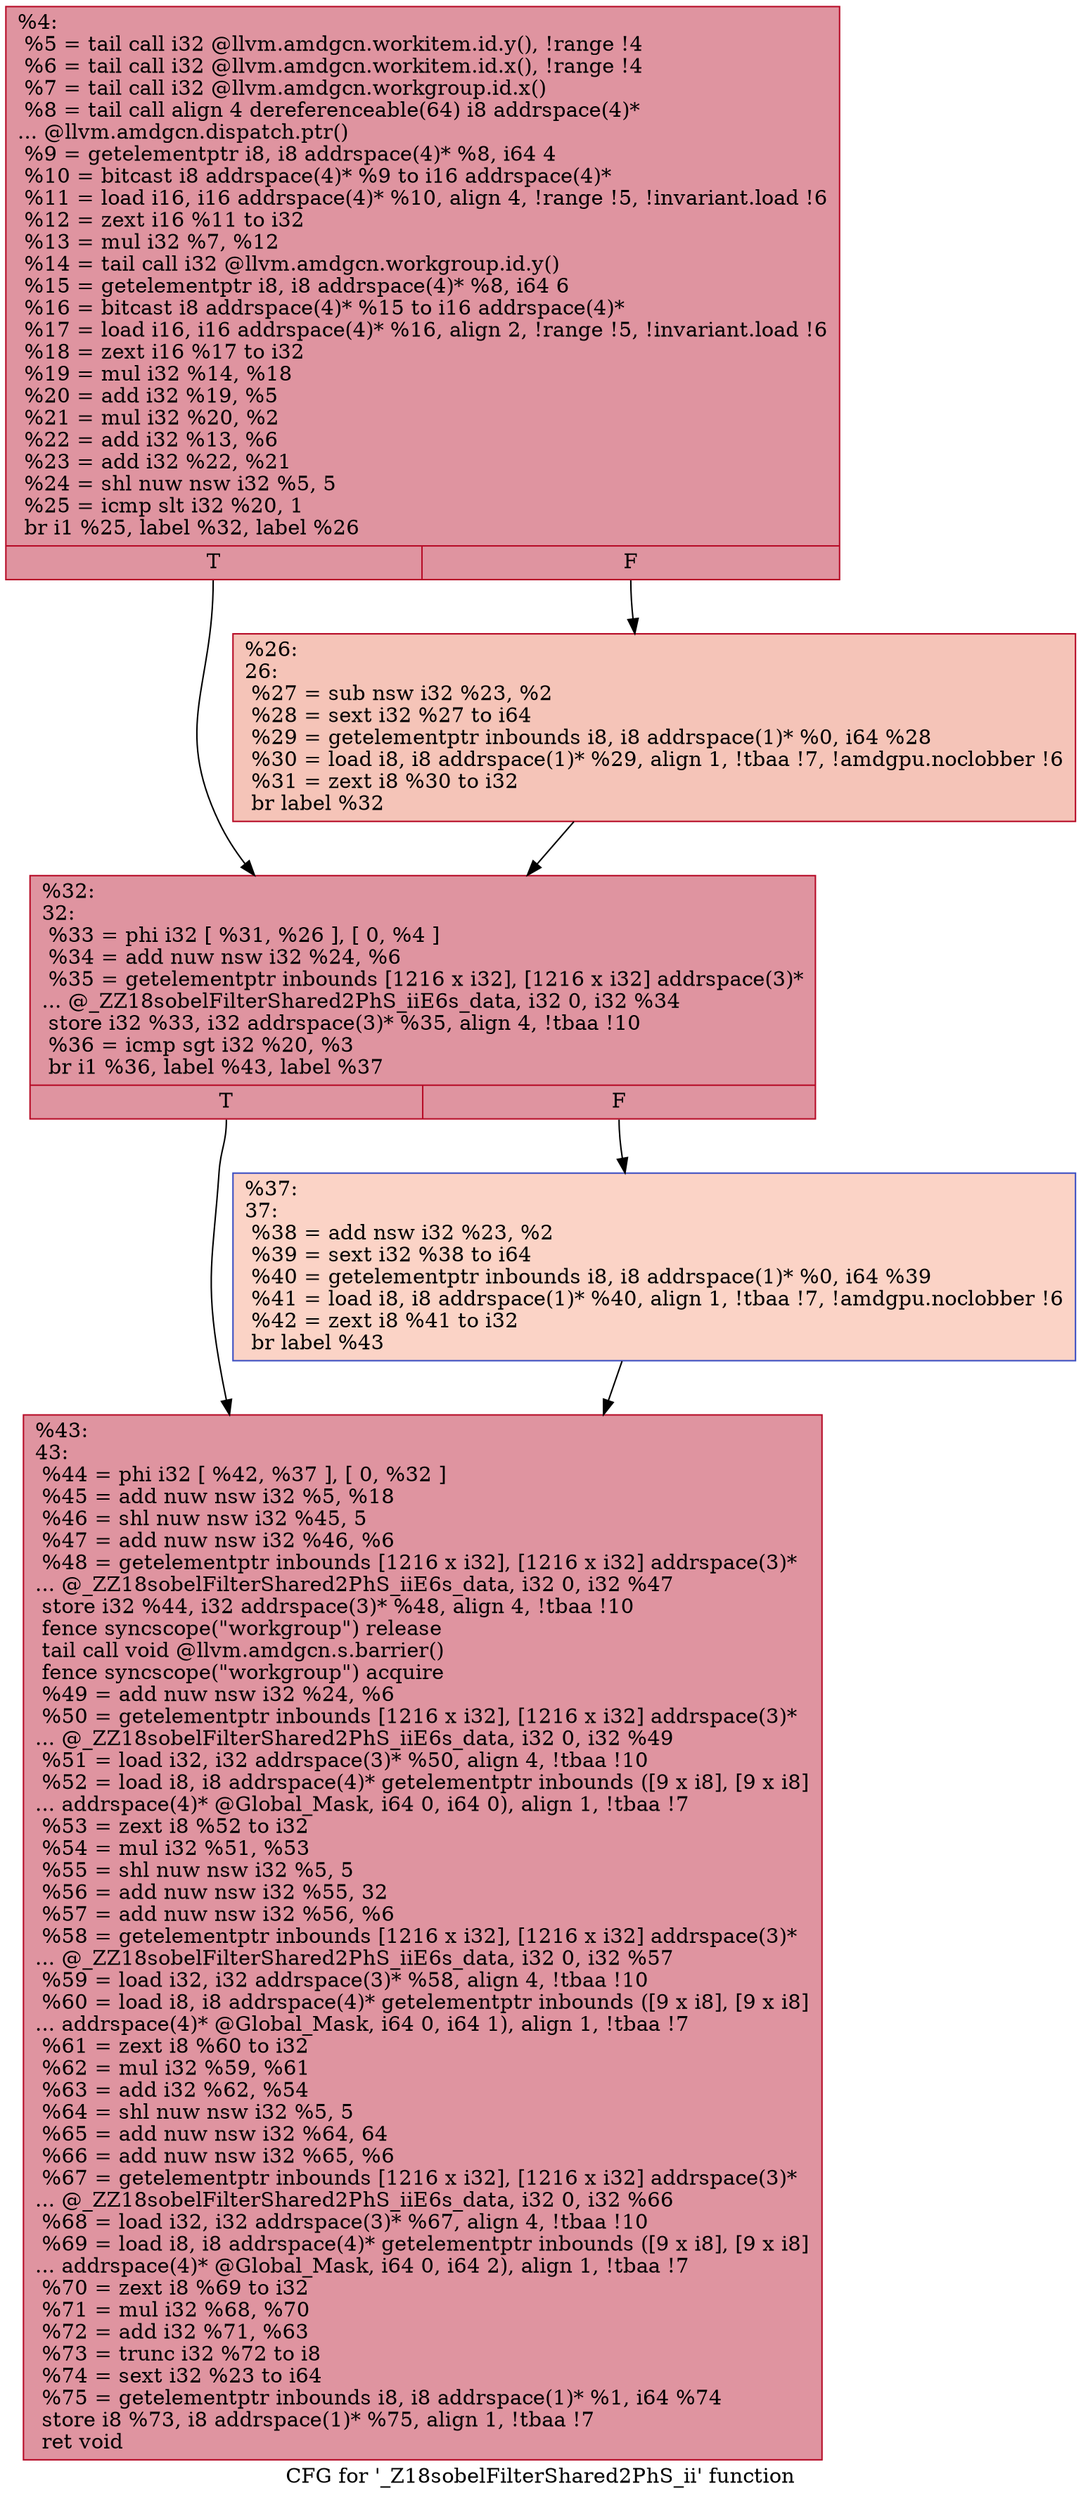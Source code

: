 digraph "CFG for '_Z18sobelFilterShared2PhS_ii' function" {
	label="CFG for '_Z18sobelFilterShared2PhS_ii' function";

	Node0x4598530 [shape=record,color="#b70d28ff", style=filled, fillcolor="#b70d2870",label="{%4:\l  %5 = tail call i32 @llvm.amdgcn.workitem.id.y(), !range !4\l  %6 = tail call i32 @llvm.amdgcn.workitem.id.x(), !range !4\l  %7 = tail call i32 @llvm.amdgcn.workgroup.id.x()\l  %8 = tail call align 4 dereferenceable(64) i8 addrspace(4)*\l... @llvm.amdgcn.dispatch.ptr()\l  %9 = getelementptr i8, i8 addrspace(4)* %8, i64 4\l  %10 = bitcast i8 addrspace(4)* %9 to i16 addrspace(4)*\l  %11 = load i16, i16 addrspace(4)* %10, align 4, !range !5, !invariant.load !6\l  %12 = zext i16 %11 to i32\l  %13 = mul i32 %7, %12\l  %14 = tail call i32 @llvm.amdgcn.workgroup.id.y()\l  %15 = getelementptr i8, i8 addrspace(4)* %8, i64 6\l  %16 = bitcast i8 addrspace(4)* %15 to i16 addrspace(4)*\l  %17 = load i16, i16 addrspace(4)* %16, align 2, !range !5, !invariant.load !6\l  %18 = zext i16 %17 to i32\l  %19 = mul i32 %14, %18\l  %20 = add i32 %19, %5\l  %21 = mul i32 %20, %2\l  %22 = add i32 %13, %6\l  %23 = add i32 %22, %21\l  %24 = shl nuw nsw i32 %5, 5\l  %25 = icmp slt i32 %20, 1\l  br i1 %25, label %32, label %26\l|{<s0>T|<s1>F}}"];
	Node0x4598530:s0 -> Node0x459ba50;
	Node0x4598530:s1 -> Node0x459bae0;
	Node0x459bae0 [shape=record,color="#b70d28ff", style=filled, fillcolor="#e97a5f70",label="{%26:\l26:                                               \l  %27 = sub nsw i32 %23, %2\l  %28 = sext i32 %27 to i64\l  %29 = getelementptr inbounds i8, i8 addrspace(1)* %0, i64 %28\l  %30 = load i8, i8 addrspace(1)* %29, align 1, !tbaa !7, !amdgpu.noclobber !6\l  %31 = zext i8 %30 to i32\l  br label %32\l}"];
	Node0x459bae0 -> Node0x459ba50;
	Node0x459ba50 [shape=record,color="#b70d28ff", style=filled, fillcolor="#b70d2870",label="{%32:\l32:                                               \l  %33 = phi i32 [ %31, %26 ], [ 0, %4 ]\l  %34 = add nuw nsw i32 %24, %6\l  %35 = getelementptr inbounds [1216 x i32], [1216 x i32] addrspace(3)*\l... @_ZZ18sobelFilterShared2PhS_iiE6s_data, i32 0, i32 %34\l  store i32 %33, i32 addrspace(3)* %35, align 4, !tbaa !10\l  %36 = icmp sgt i32 %20, %3\l  br i1 %36, label %43, label %37\l|{<s0>T|<s1>F}}"];
	Node0x459ba50:s0 -> Node0x459c360;
	Node0x459ba50:s1 -> Node0x459c690;
	Node0x459c690 [shape=record,color="#3d50c3ff", style=filled, fillcolor="#f59c7d70",label="{%37:\l37:                                               \l  %38 = add nsw i32 %23, %2\l  %39 = sext i32 %38 to i64\l  %40 = getelementptr inbounds i8, i8 addrspace(1)* %0, i64 %39\l  %41 = load i8, i8 addrspace(1)* %40, align 1, !tbaa !7, !amdgpu.noclobber !6\l  %42 = zext i8 %41 to i32\l  br label %43\l}"];
	Node0x459c690 -> Node0x459c360;
	Node0x459c360 [shape=record,color="#b70d28ff", style=filled, fillcolor="#b70d2870",label="{%43:\l43:                                               \l  %44 = phi i32 [ %42, %37 ], [ 0, %32 ]\l  %45 = add nuw nsw i32 %5, %18\l  %46 = shl nuw nsw i32 %45, 5\l  %47 = add nuw nsw i32 %46, %6\l  %48 = getelementptr inbounds [1216 x i32], [1216 x i32] addrspace(3)*\l... @_ZZ18sobelFilterShared2PhS_iiE6s_data, i32 0, i32 %47\l  store i32 %44, i32 addrspace(3)* %48, align 4, !tbaa !10\l  fence syncscope(\"workgroup\") release\l  tail call void @llvm.amdgcn.s.barrier()\l  fence syncscope(\"workgroup\") acquire\l  %49 = add nuw nsw i32 %24, %6\l  %50 = getelementptr inbounds [1216 x i32], [1216 x i32] addrspace(3)*\l... @_ZZ18sobelFilterShared2PhS_iiE6s_data, i32 0, i32 %49\l  %51 = load i32, i32 addrspace(3)* %50, align 4, !tbaa !10\l  %52 = load i8, i8 addrspace(4)* getelementptr inbounds ([9 x i8], [9 x i8]\l... addrspace(4)* @Global_Mask, i64 0, i64 0), align 1, !tbaa !7\l  %53 = zext i8 %52 to i32\l  %54 = mul i32 %51, %53\l  %55 = shl nuw nsw i32 %5, 5\l  %56 = add nuw nsw i32 %55, 32\l  %57 = add nuw nsw i32 %56, %6\l  %58 = getelementptr inbounds [1216 x i32], [1216 x i32] addrspace(3)*\l... @_ZZ18sobelFilterShared2PhS_iiE6s_data, i32 0, i32 %57\l  %59 = load i32, i32 addrspace(3)* %58, align 4, !tbaa !10\l  %60 = load i8, i8 addrspace(4)* getelementptr inbounds ([9 x i8], [9 x i8]\l... addrspace(4)* @Global_Mask, i64 0, i64 1), align 1, !tbaa !7\l  %61 = zext i8 %60 to i32\l  %62 = mul i32 %59, %61\l  %63 = add i32 %62, %54\l  %64 = shl nuw nsw i32 %5, 5\l  %65 = add nuw nsw i32 %64, 64\l  %66 = add nuw nsw i32 %65, %6\l  %67 = getelementptr inbounds [1216 x i32], [1216 x i32] addrspace(3)*\l... @_ZZ18sobelFilterShared2PhS_iiE6s_data, i32 0, i32 %66\l  %68 = load i32, i32 addrspace(3)* %67, align 4, !tbaa !10\l  %69 = load i8, i8 addrspace(4)* getelementptr inbounds ([9 x i8], [9 x i8]\l... addrspace(4)* @Global_Mask, i64 0, i64 2), align 1, !tbaa !7\l  %70 = zext i8 %69 to i32\l  %71 = mul i32 %68, %70\l  %72 = add i32 %71, %63\l  %73 = trunc i32 %72 to i8\l  %74 = sext i32 %23 to i64\l  %75 = getelementptr inbounds i8, i8 addrspace(1)* %1, i64 %74\l  store i8 %73, i8 addrspace(1)* %75, align 1, !tbaa !7\l  ret void\l}"];
}
